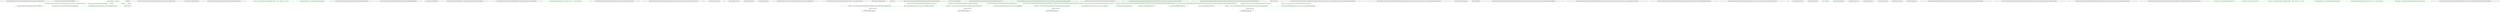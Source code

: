 digraph  {
m0_19 [cluster="Nancy.Tests.Unit.Routing.MetadataModuleFixture.Returns_null_if_no_metadata_found()", file="MetadataModuleFixture.cs", label="Entry Nancy.Tests.Unit.Routing.MetadataModuleFixture.Returns_null_if_no_metadata_found()", span="33-33"];
m0_20 [cluster="Nancy.Tests.Unit.Routing.MetadataModuleFixture.Returns_null_if_no_metadata_found()", color=green, community=0, file="MetadataModuleFixture.cs", label="this.metadataModule.GetMetadata(this.route).ShouldBeNull()", prediction=0, span="36-36"];
m0_21 [cluster="Nancy.Tests.Unit.Routing.MetadataModuleFixture.Returns_null_if_no_metadata_found()", file="MetadataModuleFixture.cs", label="Exit Nancy.Tests.Unit.Routing.MetadataModuleFixture.Returns_null_if_no_metadata_found()", span="33-33"];
m0_15 [cluster="object.ShouldEqual(object)", file="MetadataModuleFixture.cs", label="Entry object.ShouldEqual(object)", span="105-105"];
m0_0 [cluster="Nancy.Tests.Unit.Routing.MetadataModuleFixture.MetadataModuleFixture()", file="MetadataModuleFixture.cs", label="Entry Nancy.Tests.Unit.Routing.MetadataModuleFixture.MetadataModuleFixture()", span="13-13"];
m0_1 [cluster="Nancy.Tests.Unit.Routing.MetadataModuleFixture.MetadataModuleFixture()", color=green, community=0, file="MetadataModuleFixture.cs", label="this.route = new RouteDescription(''NamedDescription'', ''GET'', ''/things'', ctx => true)", prediction=1, span="15-15"];
m0_2 [cluster="Nancy.Tests.Unit.Routing.MetadataModuleFixture.MetadataModuleFixture()", color=green, community=0, file="MetadataModuleFixture.cs", label="this.metadataModule = new FakeMetadataModuleNoRoutes()", prediction=2, span="16-16"];
m0_3 [cluster="Nancy.Tests.Unit.Routing.MetadataModuleFixture.MetadataModuleFixture()", file="MetadataModuleFixture.cs", label="Exit Nancy.Tests.Unit.Routing.MetadataModuleFixture.MetadataModuleFixture()", span="13-13"];
m0_5 [cluster="Nancy.Tests.Fakes.FakeMetadataModuleNoRoutes.FakeMetadataModuleNoRoutes()", file="MetadataModuleFixture.cs", label="Entry Nancy.Tests.Fakes.FakeMetadataModuleNoRoutes.FakeMetadataModuleNoRoutes()", span="4-4"];
m0_22 [cluster="object.ShouldBeNull()", file="MetadataModuleFixture.cs", label="Entry object.ShouldBeNull()", span="145-145"];
m0_14 [cluster="Nancy.Routing.MetadataModule<T>.GetMetadata(Nancy.Routing.RouteDescription)", file="MetadataModuleFixture.cs", label="Entry Nancy.Routing.MetadataModule<T>.GetMetadata(Nancy.Routing.RouteDescription)", span="30-30"];
m0_9 [cluster="Nancy.Tests.Unit.Routing.MetadataModuleFixture.Adds_metadata_when_describe_invoked()", file="MetadataModuleFixture.cs", label="Entry Nancy.Tests.Unit.Routing.MetadataModuleFixture.Adds_metadata_when_describe_invoked()", span="20-20"];
m0_10 [cluster="Nancy.Tests.Unit.Routing.MetadataModuleFixture.Adds_metadata_when_describe_invoked()", color=green, community=0, file="MetadataModuleFixture.cs", label="string Metadata = ''metadata''", prediction=0, span="23-23"];
m0_11 [cluster="Nancy.Tests.Unit.Routing.MetadataModuleFixture.Adds_metadata_when_describe_invoked()", color=green, community=0, file="MetadataModuleFixture.cs", label="this.metadataModule.Describe[this.route.Name] = desc => { return Metadata; }", prediction=4, span="26-26"];
m0_12 [cluster="Nancy.Tests.Unit.Routing.MetadataModuleFixture.Adds_metadata_when_describe_invoked()", color=green, community=0, file="MetadataModuleFixture.cs", label="this.metadataModule.GetMetadata(this.route).ShouldEqual(Metadata)", prediction=0, span="29-29"];
m0_13 [cluster="Nancy.Tests.Unit.Routing.MetadataModuleFixture.Adds_metadata_when_describe_invoked()", file="MetadataModuleFixture.cs", label="Exit Nancy.Tests.Unit.Routing.MetadataModuleFixture.Adds_metadata_when_describe_invoked()", span="20-20"];
m0_4 [cluster="Nancy.Routing.RouteDescription.RouteDescription(string, string, string, System.Func<Nancy.NancyContext, bool>)", file="MetadataModuleFixture.cs", label="Entry Nancy.Routing.RouteDescription.RouteDescription(string, string, string, System.Func<Nancy.NancyContext, bool>)", span="17-17"];
m0_16 [cluster="lambda expression", file="MetadataModuleFixture.cs", label="Entry lambda expression", span="26-26"];
m0_7 [cluster="lambda expression", color=green, community=0, file="MetadataModuleFixture.cs", label=true, prediction=6, span="15-15"];
m0_6 [cluster="lambda expression", file="MetadataModuleFixture.cs", label="Entry lambda expression", span="15-15"];
m0_8 [cluster="lambda expression", file="MetadataModuleFixture.cs", label="Exit lambda expression", span="15-15"];
m0_17 [cluster="lambda expression", color=green, community=0, file="MetadataModuleFixture.cs", label="return Metadata;", prediction=0, span="26-26"];
m0_18 [cluster="lambda expression", file="MetadataModuleFixture.cs", label="Exit lambda expression", span="26-26"];
m0_23 [cluster="Nancy.Tests.Unit.Routing.MetadataModuleFixture.Returns_correct_metadata_type()", file="MetadataModuleFixture.cs", label="Entry Nancy.Tests.Unit.Routing.MetadataModuleFixture.Returns_correct_metadata_type()", span="40-40"];
m0_24 [cluster="Nancy.Tests.Unit.Routing.MetadataModuleFixture.Returns_correct_metadata_type()", color=green, community=0, file="MetadataModuleFixture.cs", label="this.metadataModule.MetadataType.ShouldEqual(typeof(string))", prediction=0, span="42-42"];
m0_25 [cluster="Nancy.Tests.Unit.Routing.MetadataModuleFixture.Returns_correct_metadata_type()", file="MetadataModuleFixture.cs", label="Exit Nancy.Tests.Unit.Routing.MetadataModuleFixture.Returns_correct_metadata_type()", span="40-40"];
m0_26 [file="MetadataModuleFixture.cs", label="Nancy.Tests.Unit.Routing.MetadataModuleFixture", span=""];
m0_27 [file="MetadataModuleFixture.cs", label=Metadata, span=""];
m1_43 [cluster="object.ShouldEqual(object)", file="MetadataModuleRouteMetadataProviderFixture.cs", label="Entry object.ShouldEqual(object)", span="105-105"];
m1_8 [cluster="Unk.>", file="MetadataModuleRouteMetadataProviderFixture.cs", label="Entry Unk.>", span=""];
m1_10 [cluster="Nancy.Tests.Fakes.FakeMetadataModuleNoRoutes.FakeMetadataModuleNoRoutes()", file="MetadataModuleRouteMetadataProviderFixture.cs", label="Entry Nancy.Tests.Fakes.FakeMetadataModuleNoRoutes.FakeMetadataModuleNoRoutes()", span="4-4"];
m1_26 [cluster="object.ShouldBeNull()", file="MetadataModuleRouteMetadataProviderFixture.cs", label="Entry object.ShouldBeNull()", span="145-145"];
m1_30 [cluster="Nancy.Routing.IMetadataModuleCatalog.GetMetadataModule(System.Type)", file="MetadataModuleRouteMetadataProviderFixture.cs", label="Entry Nancy.Routing.IMetadataModuleCatalog.GetMetadataModule(System.Type)", span="14-14"];
m1_47 [cluster="Nancy.Tests.Unit.Routing.MetadataModuleRouteMetadataProviderFixture.Should_return_metadata_from_metadata_module()", file="MetadataModuleRouteMetadataProviderFixture.cs", label="Entry Nancy.Tests.Unit.Routing.MetadataModuleRouteMetadataProviderFixture.Should_return_metadata_from_metadata_module()", span="60-60"];
m1_48 [cluster="Nancy.Tests.Unit.Routing.MetadataModuleRouteMetadataProviderFixture.Should_return_metadata_from_metadata_module()", color=green, community=0, file="MetadataModuleRouteMetadataProviderFixture.cs", label="A.CallTo(() => this.catalog.GetMetadataModule(null)).WithAnyArguments().Returns(this.metadataModule)", prediction=9, span="63-63"];
m1_49 [cluster="Nancy.Tests.Unit.Routing.MetadataModuleRouteMetadataProviderFixture.Should_return_metadata_from_metadata_module()", color=green, community=0, file="MetadataModuleRouteMetadataProviderFixture.cs", label="this.provider.GetMetadata(this.module, this.route).ShouldEqual(Metadata)", prediction=9, span="66-66"];
m1_50 [cluster="Nancy.Tests.Unit.Routing.MetadataModuleRouteMetadataProviderFixture.Should_return_metadata_from_metadata_module()", file="MetadataModuleRouteMetadataProviderFixture.cs", label="Exit Nancy.Tests.Unit.Routing.MetadataModuleRouteMetadataProviderFixture.Should_return_metadata_from_metadata_module()", span="60-60"];
m1_11 [cluster="Nancy.Routing.MetadataModuleRouteMetadataProvider.MetadataModuleRouteMetadataProvider(Nancy.Routing.IMetadataModuleCatalog)", file="MetadataModuleRouteMetadataProviderFixture.cs", label="Entry Nancy.Routing.MetadataModuleRouteMetadataProvider.MetadataModuleRouteMetadataProvider(Nancy.Routing.IMetadataModuleCatalog)", span="8-8"];
m1_22 [cluster="Unk.CallTo", file="MetadataModuleRouteMetadataProviderFixture.cs", label="Entry Unk.CallTo", span=""];
m1_18 [cluster="Nancy.Tests.Unit.Routing.MetadataModuleRouteMetadataProviderFixture.Should_return_null_for_metadata_type_where_no_metadata_module_registered()", file="MetadataModuleRouteMetadataProviderFixture.cs", label="Entry Nancy.Tests.Unit.Routing.MetadataModuleRouteMetadataProviderFixture.Should_return_null_for_metadata_type_where_no_metadata_module_registered()", span="30-30"];
m1_19 [cluster="Nancy.Tests.Unit.Routing.MetadataModuleRouteMetadataProviderFixture.Should_return_null_for_metadata_type_where_no_metadata_module_registered()", color=green, community=0, file="MetadataModuleRouteMetadataProviderFixture.cs", label="A.CallTo(() => this.catalog.GetMetadataModule(null)).WithAnyArguments().Returns(null)", prediction=9, span="33-33"];
m1_20 [cluster="Nancy.Tests.Unit.Routing.MetadataModuleRouteMetadataProviderFixture.Should_return_null_for_metadata_type_where_no_metadata_module_registered()", color=green, community=0, file="MetadataModuleRouteMetadataProviderFixture.cs", label="this.provider.GetMetadataType(this.module, this.route).ShouldBeNull()", prediction=9, span="36-36"];
m1_21 [cluster="Nancy.Tests.Unit.Routing.MetadataModuleRouteMetadataProviderFixture.Should_return_null_for_metadata_type_where_no_metadata_module_registered()", file="MetadataModuleRouteMetadataProviderFixture.cs", label="Exit Nancy.Tests.Unit.Routing.MetadataModuleRouteMetadataProviderFixture.Should_return_null_for_metadata_type_where_no_metadata_module_registered()", span="30-30"];
m1_23 [cluster="Unk.WithAnyArguments", file="MetadataModuleRouteMetadataProviderFixture.cs", label="Entry Unk.WithAnyArguments", span=""];
m1_24 [cluster="Unk.Returns", file="MetadataModuleRouteMetadataProviderFixture.cs", label="Entry Unk.Returns", span=""];
m1_31 [cluster="Nancy.Tests.Unit.Routing.MetadataModuleRouteMetadataProviderFixture.Should_return_null_for_metadata_where_no_metadata_module_registered()", file="MetadataModuleRouteMetadataProviderFixture.cs", label="Entry Nancy.Tests.Unit.Routing.MetadataModuleRouteMetadataProviderFixture.Should_return_null_for_metadata_where_no_metadata_module_registered()", span="40-40"];
m1_32 [cluster="Nancy.Tests.Unit.Routing.MetadataModuleRouteMetadataProviderFixture.Should_return_null_for_metadata_where_no_metadata_module_registered()", color=green, community=0, file="MetadataModuleRouteMetadataProviderFixture.cs", label="A.CallTo(() => this.catalog.GetMetadataModule(null)).WithAnyArguments().Returns(null)", prediction=9, span="43-43"];
m1_33 [cluster="Nancy.Tests.Unit.Routing.MetadataModuleRouteMetadataProviderFixture.Should_return_null_for_metadata_where_no_metadata_module_registered()", color=green, community=0, file="MetadataModuleRouteMetadataProviderFixture.cs", label="this.provider.GetMetadata(this.module, this.route).ShouldBeNull()", prediction=9, span="46-46"];
m1_34 [cluster="Nancy.Tests.Unit.Routing.MetadataModuleRouteMetadataProviderFixture.Should_return_null_for_metadata_where_no_metadata_module_registered()", file="MetadataModuleRouteMetadataProviderFixture.cs", label="Exit Nancy.Tests.Unit.Routing.MetadataModuleRouteMetadataProviderFixture.Should_return_null_for_metadata_where_no_metadata_module_registered()", span="40-40"];
m1_35 [cluster="Nancy.Routing.MetadataModuleRouteMetadataProvider.GetMetadata(Nancy.INancyModule, Nancy.Routing.RouteDescription)", file="MetadataModuleRouteMetadataProviderFixture.cs", label="Entry Nancy.Routing.MetadataModuleRouteMetadataProvider.GetMetadata(Nancy.INancyModule, Nancy.Routing.RouteDescription)", span="20-20"];
m1_9 [cluster="Nancy.Routing.RouteDescription.RouteDescription(string, string, string, System.Func<Nancy.NancyContext, bool>)", file="MetadataModuleRouteMetadataProviderFixture.cs", label="Entry Nancy.Routing.RouteDescription.RouteDescription(string, string, string, System.Func<Nancy.NancyContext, bool>)", span="17-17"];
m1_51 [cluster="lambda expression", file="MetadataModuleRouteMetadataProviderFixture.cs", label="Entry lambda expression", span="63-63"];
m1_13 [cluster="lambda expression", color=green, community=0, file="MetadataModuleRouteMetadataProviderFixture.cs", label=true, prediction=15, span="22-22"];
m1_12 [cluster="lambda expression", file="MetadataModuleRouteMetadataProviderFixture.cs", label="Entry lambda expression", span="22-22"];
m1_14 [cluster="lambda expression", file="MetadataModuleRouteMetadataProviderFixture.cs", label="Exit lambda expression", span="22-22"];
m1_16 [cluster="lambda expression", color=green, community=0, file="MetadataModuleRouteMetadataProviderFixture.cs", label="return Metadata;", prediction=16, span="24-24"];
m1_15 [cluster="lambda expression", file="MetadataModuleRouteMetadataProviderFixture.cs", label="Entry lambda expression", span="24-24"];
m1_17 [cluster="lambda expression", file="MetadataModuleRouteMetadataProviderFixture.cs", label="Exit lambda expression", span="24-24"];
m1_27 [cluster="lambda expression", file="MetadataModuleRouteMetadataProviderFixture.cs", label="Entry lambda expression", span="33-33"];
m1_28 [cluster="lambda expression", color=green, community=0, file="MetadataModuleRouteMetadataProviderFixture.cs", label="this.catalog.GetMetadataModule(null)", prediction=9, span="33-33"];
m1_29 [cluster="lambda expression", file="MetadataModuleRouteMetadataProviderFixture.cs", label="Exit lambda expression", span="33-33"];
m1_36 [cluster="lambda expression", file="MetadataModuleRouteMetadataProviderFixture.cs", label="Entry lambda expression", span="43-43"];
m1_37 [cluster="lambda expression", color=green, community=0, file="MetadataModuleRouteMetadataProviderFixture.cs", label="this.catalog.GetMetadataModule(null)", prediction=9, span="43-43"];
m1_38 [cluster="lambda expression", file="MetadataModuleRouteMetadataProviderFixture.cs", label="Exit lambda expression", span="43-43"];
m1_44 [cluster="lambda expression", file="MetadataModuleRouteMetadataProviderFixture.cs", label="Entry lambda expression", span="53-53"];
m1_45 [cluster="lambda expression", color=green, community=0, file="MetadataModuleRouteMetadataProviderFixture.cs", label="this.catalog.GetMetadataModule(null)", prediction=9, span="53-53"];
m1_46 [cluster="lambda expression", file="MetadataModuleRouteMetadataProviderFixture.cs", label="Exit lambda expression", span="53-53"];
m1_52 [cluster="lambda expression", color=green, community=0, file="MetadataModuleRouteMetadataProviderFixture.cs", label="this.catalog.GetMetadataModule(null)", prediction=9, span="63-63"];
m1_53 [cluster="lambda expression", file="MetadataModuleRouteMetadataProviderFixture.cs", label="Exit lambda expression", span="63-63"];
m1_25 [cluster="Nancy.Routing.MetadataModuleRouteMetadataProvider.GetMetadataType(Nancy.INancyModule, Nancy.Routing.RouteDescription)", file="MetadataModuleRouteMetadataProviderFixture.cs", label="Entry Nancy.Routing.MetadataModuleRouteMetadataProvider.GetMetadataType(Nancy.INancyModule, Nancy.Routing.RouteDescription)", span="13-13"];
m1_39 [cluster="Nancy.Tests.Unit.Routing.MetadataModuleRouteMetadataProviderFixture.Should_return_metadata_type_from_metadata_module()", file="MetadataModuleRouteMetadataProviderFixture.cs", label="Entry Nancy.Tests.Unit.Routing.MetadataModuleRouteMetadataProviderFixture.Should_return_metadata_type_from_metadata_module()", span="50-50"];
m1_40 [cluster="Nancy.Tests.Unit.Routing.MetadataModuleRouteMetadataProviderFixture.Should_return_metadata_type_from_metadata_module()", color=green, community=0, file="MetadataModuleRouteMetadataProviderFixture.cs", label="A.CallTo(() => this.catalog.GetMetadataModule(null)).WithAnyArguments().Returns(this.metadataModule)", prediction=9, span="53-53"];
m1_41 [cluster="Nancy.Tests.Unit.Routing.MetadataModuleRouteMetadataProviderFixture.Should_return_metadata_type_from_metadata_module()", color=green, community=0, file="MetadataModuleRouteMetadataProviderFixture.cs", label="this.provider.GetMetadataType(this.module, this.route).ShouldEqual(typeof(string))", prediction=9, span="56-56"];
m1_42 [cluster="Nancy.Tests.Unit.Routing.MetadataModuleRouteMetadataProviderFixture.Should_return_metadata_type_from_metadata_module()", file="MetadataModuleRouteMetadataProviderFixture.cs", label="Exit Nancy.Tests.Unit.Routing.MetadataModuleRouteMetadataProviderFixture.Should_return_metadata_type_from_metadata_module()", span="50-50"];
m1_0 [cluster="Nancy.Tests.Unit.Routing.MetadataModuleRouteMetadataProviderFixture.MetadataModuleRouteMetadataProviderFixture()", file="MetadataModuleRouteMetadataProviderFixture.cs", label="Entry Nancy.Tests.Unit.Routing.MetadataModuleRouteMetadataProviderFixture.MetadataModuleRouteMetadataProviderFixture()", span="18-18"];
m1_1 [cluster="Nancy.Tests.Unit.Routing.MetadataModuleRouteMetadataProviderFixture.MetadataModuleRouteMetadataProviderFixture()", color=green, community=0, file="MetadataModuleRouteMetadataProviderFixture.cs", label="this.catalog = A.Fake<IMetadataModuleCatalog>()", prediction=23, span="20-20"];
m1_2 [cluster="Nancy.Tests.Unit.Routing.MetadataModuleRouteMetadataProviderFixture.MetadataModuleRouteMetadataProviderFixture()", color=green, community=0, file="MetadataModuleRouteMetadataProviderFixture.cs", label="this.module = A.Fake<INancyModule>()", prediction=24, span="21-21"];
m1_3 [cluster="Nancy.Tests.Unit.Routing.MetadataModuleRouteMetadataProviderFixture.MetadataModuleRouteMetadataProviderFixture()", color=green, community=0, file="MetadataModuleRouteMetadataProviderFixture.cs", label="this.route = new RouteDescription(''NamedDescription'', ''GET'', ''/things'', ctx => true)", prediction=25, span="22-22"];
m1_4 [cluster="Nancy.Tests.Unit.Routing.MetadataModuleRouteMetadataProviderFixture.MetadataModuleRouteMetadataProviderFixture()", color=green, community=0, file="MetadataModuleRouteMetadataProviderFixture.cs", label="this.metadataModule = new FakeMetadataModuleNoRoutes()", prediction=26, span="23-23"];
m1_5 [cluster="Nancy.Tests.Unit.Routing.MetadataModuleRouteMetadataProviderFixture.MetadataModuleRouteMetadataProviderFixture()", color=green, community=0, file="MetadataModuleRouteMetadataProviderFixture.cs", label="this.metadataModule.Describe[this.route.Name] = desc => { return Metadata; }", prediction=27, span="24-24"];
m1_6 [cluster="Nancy.Tests.Unit.Routing.MetadataModuleRouteMetadataProviderFixture.MetadataModuleRouteMetadataProviderFixture()", color=green, community=0, file="MetadataModuleRouteMetadataProviderFixture.cs", label="this.provider = new MetadataModuleRouteMetadataProvider(this.catalog)", prediction=28, span="26-26"];
m1_7 [cluster="Nancy.Tests.Unit.Routing.MetadataModuleRouteMetadataProviderFixture.MetadataModuleRouteMetadataProviderFixture()", file="MetadataModuleRouteMetadataProviderFixture.cs", label="Exit Nancy.Tests.Unit.Routing.MetadataModuleRouteMetadataProviderFixture.MetadataModuleRouteMetadataProviderFixture()", span="18-18"];
m1_54 [file="MetadataModuleRouteMetadataProviderFixture.cs", label="Nancy.Tests.Unit.Routing.MetadataModuleRouteMetadataProviderFixture", span=""];
m0_10 -> m0_17  [color=green, key=1, label=Metadata, style=dashed];
m0_10 -> m0_12  [color=green, key=1, label=Metadata, style=dashed];
m0_26 -> m0_12  [color=green, key=1, label="Nancy.Tests.Unit.Routing.MetadataModuleFixture", style=dashed];
m0_26 -> m0_20  [color=green, key=1, label="Nancy.Tests.Unit.Routing.MetadataModuleFixture", style=dashed];
m0_26 -> m0_24  [color=green, key=1, label="Nancy.Tests.Unit.Routing.MetadataModuleFixture", style=dashed];
m0_27 -> m0_17  [color=green, key=1, label=Metadata, style=dashed];
m1_48 -> m1_51  [color=green, key=1, label="lambda expression", style=dashed];
m1_19 -> m1_27  [color=green, key=1, label="lambda expression", style=dashed];
m1_32 -> m1_36  [color=green, key=1, label="lambda expression", style=dashed];
m1_40 -> m1_44  [color=green, key=1, label="lambda expression", style=dashed];
m1_54 -> m1_19  [color=green, key=1, label="Nancy.Tests.Unit.Routing.MetadataModuleRouteMetadataProviderFixture", style=dashed];
m1_54 -> m1_20  [color=green, key=1, label="Nancy.Tests.Unit.Routing.MetadataModuleRouteMetadataProviderFixture", style=dashed];
m1_54 -> m1_28  [color=green, key=1, label="Nancy.Tests.Unit.Routing.MetadataModuleRouteMetadataProviderFixture", style=dashed];
m1_54 -> m1_32  [color=green, key=1, label="Nancy.Tests.Unit.Routing.MetadataModuleRouteMetadataProviderFixture", style=dashed];
m1_54 -> m1_33  [color=green, key=1, label="Nancy.Tests.Unit.Routing.MetadataModuleRouteMetadataProviderFixture", style=dashed];
m1_54 -> m1_37  [color=green, key=1, label="Nancy.Tests.Unit.Routing.MetadataModuleRouteMetadataProviderFixture", style=dashed];
m1_54 -> m1_40  [color=green, key=1, label="Nancy.Tests.Unit.Routing.MetadataModuleRouteMetadataProviderFixture", style=dashed];
m1_54 -> m1_41  [color=green, key=1, label="Nancy.Tests.Unit.Routing.MetadataModuleRouteMetadataProviderFixture", style=dashed];
m1_54 -> m1_45  [color=green, key=1, label="Nancy.Tests.Unit.Routing.MetadataModuleRouteMetadataProviderFixture", style=dashed];
m1_54 -> m1_48  [color=green, key=1, label="Nancy.Tests.Unit.Routing.MetadataModuleRouteMetadataProviderFixture", style=dashed];
m1_54 -> m1_49  [color=green, key=1, label="Nancy.Tests.Unit.Routing.MetadataModuleRouteMetadataProviderFixture", style=dashed];
m1_54 -> m1_52  [color=green, key=1, label="Nancy.Tests.Unit.Routing.MetadataModuleRouteMetadataProviderFixture", style=dashed];
}
